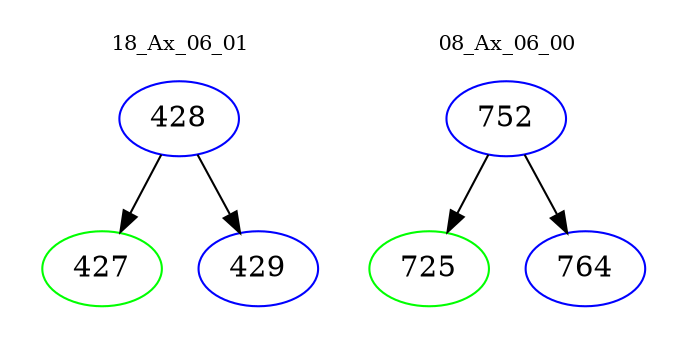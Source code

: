 digraph{
subgraph cluster_0 {
color = white
label = "18_Ax_06_01";
fontsize=10;
T0_428 [label="428", color="blue"]
T0_428 -> T0_427 [color="black"]
T0_427 [label="427", color="green"]
T0_428 -> T0_429 [color="black"]
T0_429 [label="429", color="blue"]
}
subgraph cluster_1 {
color = white
label = "08_Ax_06_00";
fontsize=10;
T1_752 [label="752", color="blue"]
T1_752 -> T1_725 [color="black"]
T1_725 [label="725", color="green"]
T1_752 -> T1_764 [color="black"]
T1_764 [label="764", color="blue"]
}
}
